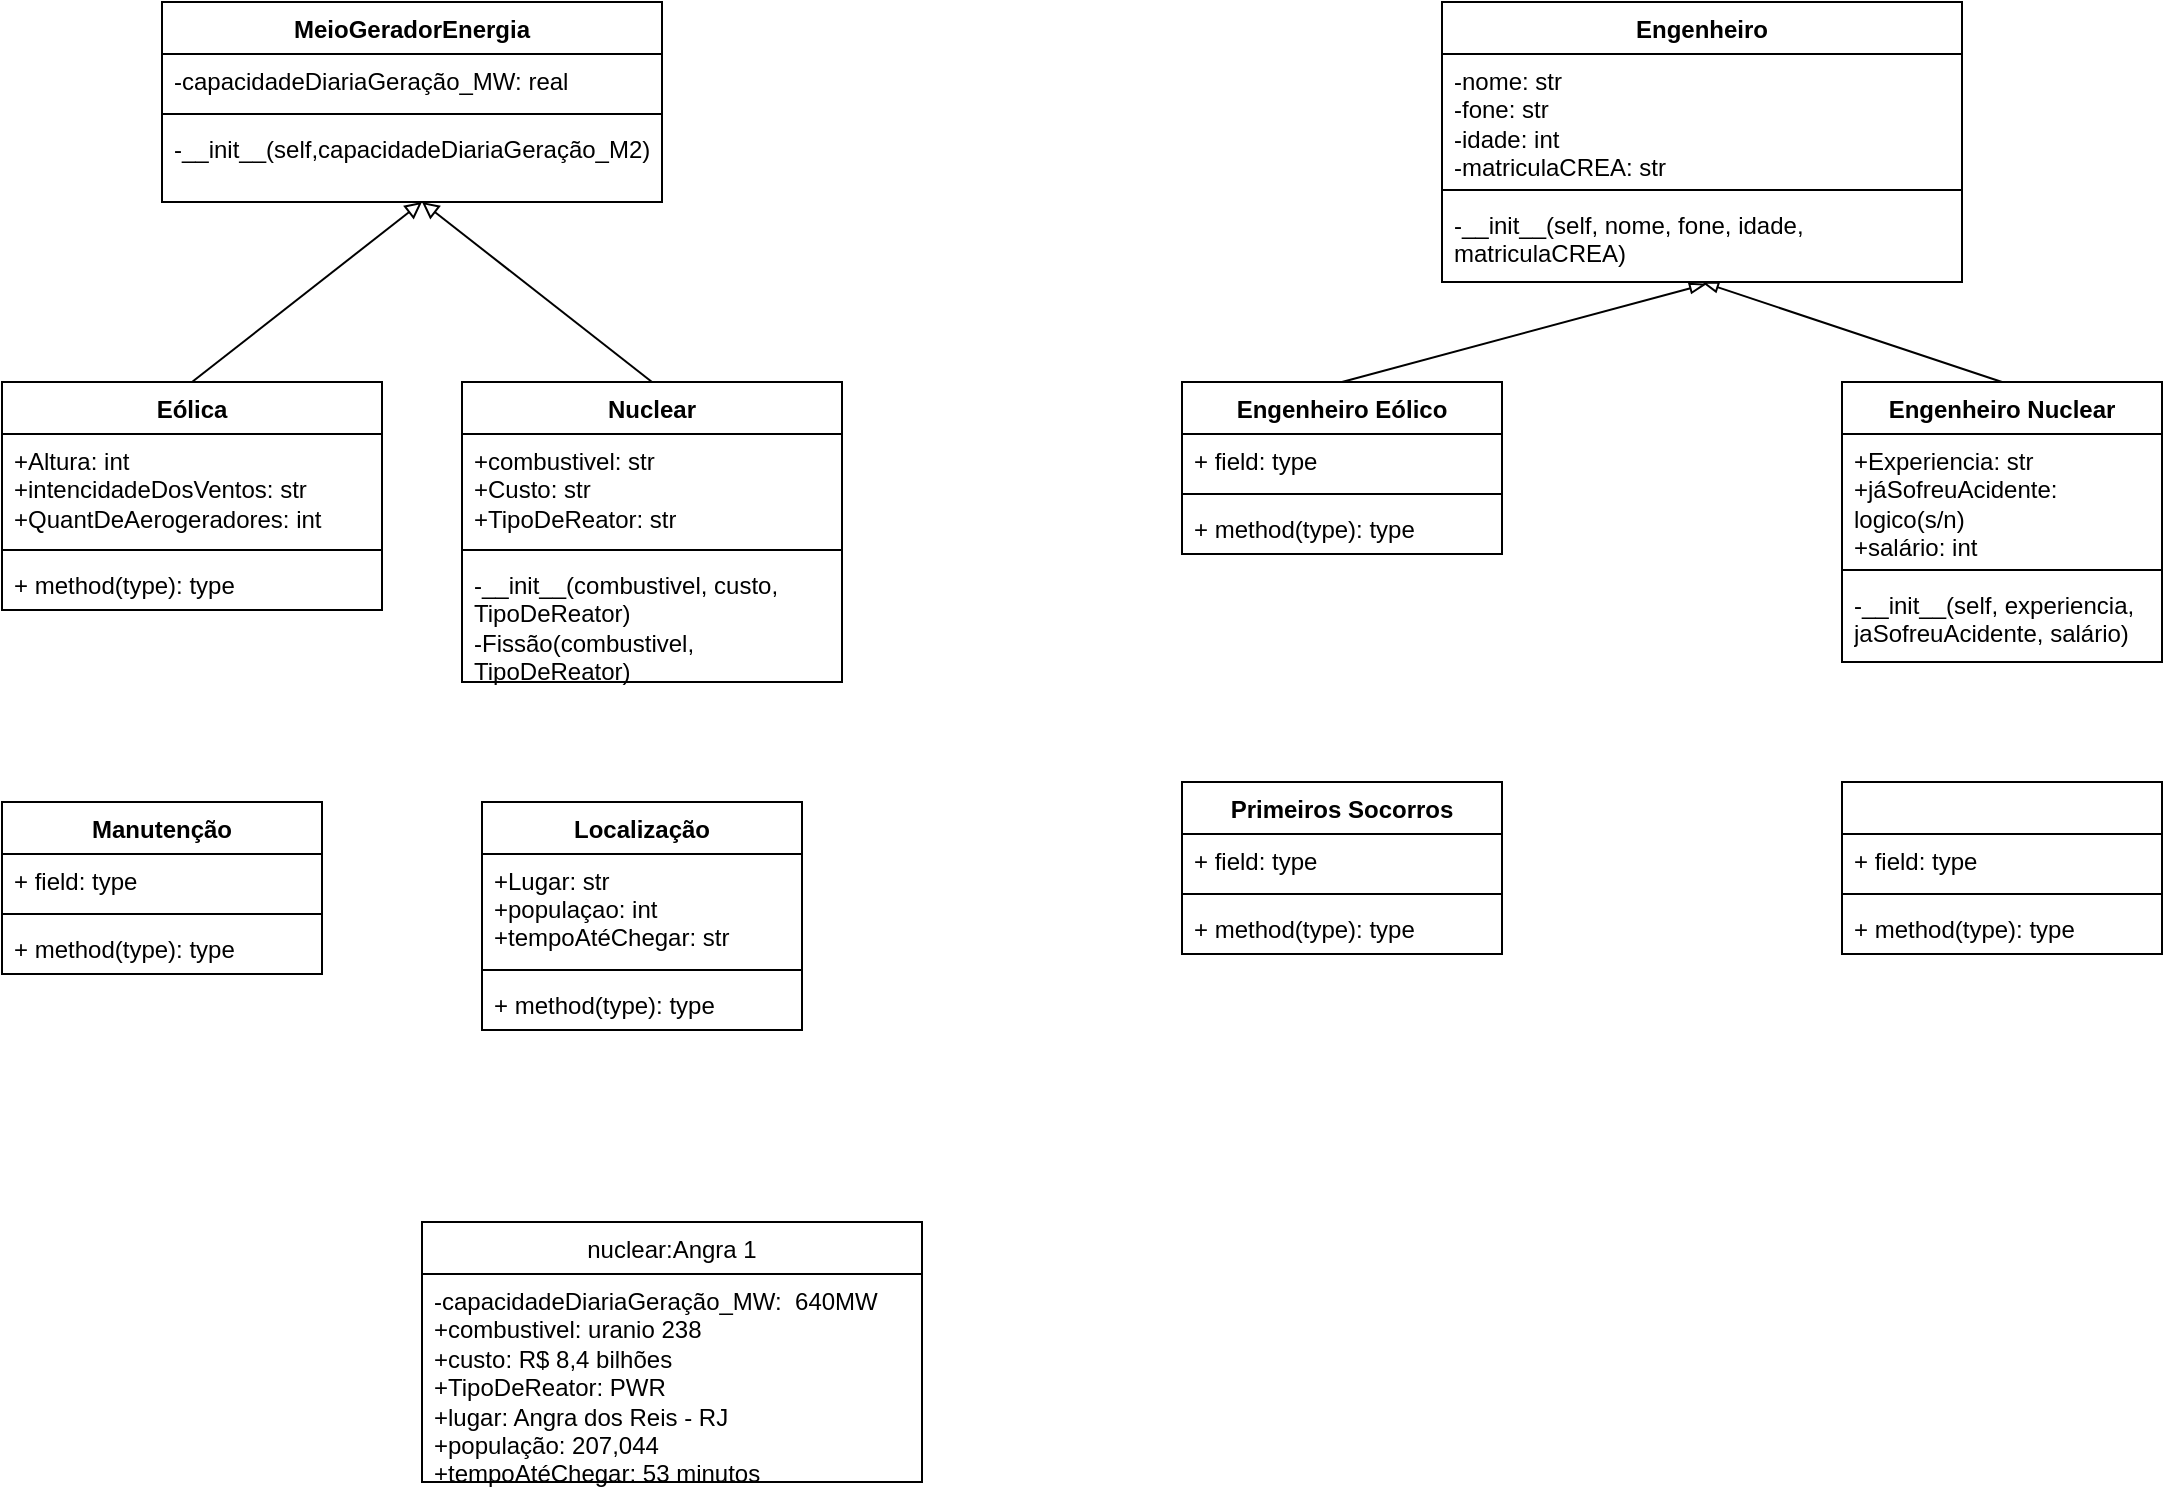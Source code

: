 <mxfile version="14.5.8" type="github">
  <diagram id="MnMrtY8RmelI457AY4ro" name="Page-1">
    <mxGraphModel dx="1344" dy="834" grid="1" gridSize="10" guides="1" tooltips="1" connect="1" arrows="1" fold="1" page="1" pageScale="1" pageWidth="1169" pageHeight="1654" math="0" shadow="0">
      <root>
        <mxCell id="0" />
        <mxCell id="1" parent="0" />
        <mxCell id="54jiBdXzfVd83Tt1kh9Z-1" value="MeioGeradorEnergia" style="swimlane;fontStyle=1;align=center;verticalAlign=top;childLayout=stackLayout;horizontal=1;startSize=26;horizontalStack=0;resizeParent=1;resizeParentMax=0;resizeLast=0;collapsible=1;marginBottom=0;" parent="1" vertex="1">
          <mxGeometry x="140" y="60" width="250" height="100" as="geometry" />
        </mxCell>
        <mxCell id="54jiBdXzfVd83Tt1kh9Z-2" value="-capacidadeDiariaGeração_MW: real" style="text;strokeColor=none;fillColor=none;align=left;verticalAlign=top;spacingLeft=4;spacingRight=4;overflow=hidden;rotatable=0;points=[[0,0.5],[1,0.5]];portConstraint=eastwest;whiteSpace=wrap;" parent="54jiBdXzfVd83Tt1kh9Z-1" vertex="1">
          <mxGeometry y="26" width="250" height="26" as="geometry" />
        </mxCell>
        <mxCell id="54jiBdXzfVd83Tt1kh9Z-3" value="" style="line;strokeWidth=1;fillColor=none;align=left;verticalAlign=middle;spacingTop=-1;spacingLeft=3;spacingRight=3;rotatable=0;labelPosition=right;points=[];portConstraint=eastwest;" parent="54jiBdXzfVd83Tt1kh9Z-1" vertex="1">
          <mxGeometry y="52" width="250" height="8" as="geometry" />
        </mxCell>
        <mxCell id="54jiBdXzfVd83Tt1kh9Z-4" value="-__init__(self,capacidadeDiariaGeração_M2)" style="text;strokeColor=none;fillColor=none;align=left;verticalAlign=top;spacingLeft=4;spacingRight=4;overflow=hidden;rotatable=0;points=[[0,0.5],[1,0.5]];portConstraint=eastwest;whiteSpace=wrap;" parent="54jiBdXzfVd83Tt1kh9Z-1" vertex="1">
          <mxGeometry y="60" width="250" height="40" as="geometry" />
        </mxCell>
        <mxCell id="54jiBdXzfVd83Tt1kh9Z-5" value="Engenheiro" style="swimlane;fontStyle=1;align=center;verticalAlign=top;childLayout=stackLayout;horizontal=1;startSize=26;horizontalStack=0;resizeParent=1;resizeParentMax=0;resizeLast=0;collapsible=1;marginBottom=0;" parent="1" vertex="1">
          <mxGeometry x="780" y="60" width="260" height="140" as="geometry" />
        </mxCell>
        <mxCell id="54jiBdXzfVd83Tt1kh9Z-6" value="-nome: str&#xa;-fone: str&#xa;-idade: int&#xa;-matriculaCREA: str" style="text;strokeColor=none;fillColor=none;align=left;verticalAlign=top;spacingLeft=4;spacingRight=4;overflow=hidden;rotatable=0;points=[[0,0.5],[1,0.5]];portConstraint=eastwest;whiteSpace=wrap;" parent="54jiBdXzfVd83Tt1kh9Z-5" vertex="1">
          <mxGeometry y="26" width="260" height="64" as="geometry" />
        </mxCell>
        <mxCell id="54jiBdXzfVd83Tt1kh9Z-7" value="" style="line;strokeWidth=1;fillColor=none;align=left;verticalAlign=middle;spacingTop=-1;spacingLeft=3;spacingRight=3;rotatable=0;labelPosition=right;points=[];portConstraint=eastwest;" parent="54jiBdXzfVd83Tt1kh9Z-5" vertex="1">
          <mxGeometry y="90" width="260" height="8" as="geometry" />
        </mxCell>
        <mxCell id="54jiBdXzfVd83Tt1kh9Z-8" value="-__init__(self, nome, fone, idade, matriculaCREA)" style="text;strokeColor=none;fillColor=none;align=left;verticalAlign=top;spacingLeft=4;spacingRight=4;overflow=hidden;rotatable=0;points=[[0,0.5],[1,0.5]];portConstraint=eastwest;whiteSpace=wrap;" parent="54jiBdXzfVd83Tt1kh9Z-5" vertex="1">
          <mxGeometry y="98" width="260" height="42" as="geometry" />
        </mxCell>
        <mxCell id="54jiBdXzfVd83Tt1kh9Z-19" style="rounded=0;orthogonalLoop=1;jettySize=auto;html=1;exitX=0.5;exitY=0;exitDx=0;exitDy=0;endArrow=block;endFill=0;" parent="1" source="54jiBdXzfVd83Tt1kh9Z-9" edge="1">
          <mxGeometry relative="1" as="geometry">
            <mxPoint x="270" y="160" as="targetPoint" />
          </mxGeometry>
        </mxCell>
        <mxCell id="54jiBdXzfVd83Tt1kh9Z-9" value="Eólica" style="swimlane;fontStyle=1;align=center;verticalAlign=top;childLayout=stackLayout;horizontal=1;startSize=26;horizontalStack=0;resizeParent=1;resizeParentMax=0;resizeLast=0;collapsible=1;marginBottom=0;" parent="1" vertex="1">
          <mxGeometry x="60" y="250" width="190" height="114" as="geometry" />
        </mxCell>
        <mxCell id="54jiBdXzfVd83Tt1kh9Z-10" value="+Altura: int&#xa;+intencidadeDosVentos: str&#xa;+QuantDeAerogeradores: int" style="text;strokeColor=none;fillColor=none;align=left;verticalAlign=top;spacingLeft=4;spacingRight=4;overflow=hidden;rotatable=0;points=[[0,0.5],[1,0.5]];portConstraint=eastwest;whiteSpace=wrap;" parent="54jiBdXzfVd83Tt1kh9Z-9" vertex="1">
          <mxGeometry y="26" width="190" height="54" as="geometry" />
        </mxCell>
        <mxCell id="54jiBdXzfVd83Tt1kh9Z-11" value="" style="line;strokeWidth=1;fillColor=none;align=left;verticalAlign=middle;spacingTop=-1;spacingLeft=3;spacingRight=3;rotatable=0;labelPosition=right;points=[];portConstraint=eastwest;" parent="54jiBdXzfVd83Tt1kh9Z-9" vertex="1">
          <mxGeometry y="80" width="190" height="8" as="geometry" />
        </mxCell>
        <mxCell id="54jiBdXzfVd83Tt1kh9Z-12" value="+ method(type): type" style="text;strokeColor=none;fillColor=none;align=left;verticalAlign=top;spacingLeft=4;spacingRight=4;overflow=hidden;rotatable=0;points=[[0,0.5],[1,0.5]];portConstraint=eastwest;whiteSpace=wrap;" parent="54jiBdXzfVd83Tt1kh9Z-9" vertex="1">
          <mxGeometry y="88" width="190" height="26" as="geometry" />
        </mxCell>
        <mxCell id="54jiBdXzfVd83Tt1kh9Z-18" style="rounded=0;orthogonalLoop=1;jettySize=auto;html=1;exitX=0.5;exitY=0;exitDx=0;exitDy=0;entryX=0.52;entryY=1;entryDx=0;entryDy=0;entryPerimeter=0;endArrow=block;endFill=0;" parent="1" source="54jiBdXzfVd83Tt1kh9Z-13" target="54jiBdXzfVd83Tt1kh9Z-4" edge="1">
          <mxGeometry relative="1" as="geometry" />
        </mxCell>
        <mxCell id="54jiBdXzfVd83Tt1kh9Z-13" value="Nuclear&#xa;" style="swimlane;fontStyle=1;align=center;verticalAlign=top;childLayout=stackLayout;horizontal=1;startSize=26;horizontalStack=0;resizeParent=1;resizeParentMax=0;resizeLast=0;collapsible=1;marginBottom=0;" parent="1" vertex="1">
          <mxGeometry x="290" y="250" width="190" height="150" as="geometry" />
        </mxCell>
        <mxCell id="54jiBdXzfVd83Tt1kh9Z-14" value="+combustivel: str&#xa;+Custo: str&#xa;+TipoDeReator: str" style="text;strokeColor=none;fillColor=none;align=left;verticalAlign=top;spacingLeft=4;spacingRight=4;overflow=hidden;rotatable=0;points=[[0,0.5],[1,0.5]];portConstraint=eastwest;whiteSpace=wrap;" parent="54jiBdXzfVd83Tt1kh9Z-13" vertex="1">
          <mxGeometry y="26" width="190" height="54" as="geometry" />
        </mxCell>
        <mxCell id="54jiBdXzfVd83Tt1kh9Z-15" value="" style="line;strokeWidth=1;fillColor=none;align=left;verticalAlign=middle;spacingTop=-1;spacingLeft=3;spacingRight=3;rotatable=0;labelPosition=right;points=[];portConstraint=eastwest;" parent="54jiBdXzfVd83Tt1kh9Z-13" vertex="1">
          <mxGeometry y="80" width="190" height="8" as="geometry" />
        </mxCell>
        <mxCell id="54jiBdXzfVd83Tt1kh9Z-16" value="-__init__(combustivel, custo, TipoDeReator)&#xa;-Fissão(combustivel, TipoDeReator)" style="text;strokeColor=none;fillColor=none;align=left;verticalAlign=top;spacingLeft=4;spacingRight=4;overflow=hidden;rotatable=0;points=[[0,0.5],[1,0.5]];portConstraint=eastwest;whiteSpace=wrap;" parent="54jiBdXzfVd83Tt1kh9Z-13" vertex="1">
          <mxGeometry y="88" width="190" height="62" as="geometry" />
        </mxCell>
        <mxCell id="2a_u3-2WIpwdomfECygh-14" style="rounded=0;orthogonalLoop=1;jettySize=auto;html=1;exitX=0.5;exitY=0;exitDx=0;exitDy=0;entryX=0.508;entryY=1.024;entryDx=0;entryDy=0;entryPerimeter=0;endArrow=blockThin;endFill=0;" edge="1" parent="1" source="2a_u3-2WIpwdomfECygh-6" target="54jiBdXzfVd83Tt1kh9Z-8">
          <mxGeometry relative="1" as="geometry" />
        </mxCell>
        <mxCell id="2a_u3-2WIpwdomfECygh-6" value="Engenheiro Eólico" style="swimlane;fontStyle=1;align=center;verticalAlign=top;childLayout=stackLayout;horizontal=1;startSize=26;horizontalStack=0;resizeParent=1;resizeParentMax=0;resizeLast=0;collapsible=1;marginBottom=0;" vertex="1" parent="1">
          <mxGeometry x="650" y="250" width="160" height="86" as="geometry" />
        </mxCell>
        <mxCell id="2a_u3-2WIpwdomfECygh-7" value="+ field: type" style="text;strokeColor=none;fillColor=none;align=left;verticalAlign=top;spacingLeft=4;spacingRight=4;overflow=hidden;rotatable=0;points=[[0,0.5],[1,0.5]];portConstraint=eastwest;" vertex="1" parent="2a_u3-2WIpwdomfECygh-6">
          <mxGeometry y="26" width="160" height="26" as="geometry" />
        </mxCell>
        <mxCell id="2a_u3-2WIpwdomfECygh-8" value="" style="line;strokeWidth=1;fillColor=none;align=left;verticalAlign=middle;spacingTop=-1;spacingLeft=3;spacingRight=3;rotatable=0;labelPosition=right;points=[];portConstraint=eastwest;" vertex="1" parent="2a_u3-2WIpwdomfECygh-6">
          <mxGeometry y="52" width="160" height="8" as="geometry" />
        </mxCell>
        <mxCell id="2a_u3-2WIpwdomfECygh-9" value="+ method(type): type" style="text;strokeColor=none;fillColor=none;align=left;verticalAlign=top;spacingLeft=4;spacingRight=4;overflow=hidden;rotatable=0;points=[[0,0.5],[1,0.5]];portConstraint=eastwest;" vertex="1" parent="2a_u3-2WIpwdomfECygh-6">
          <mxGeometry y="60" width="160" height="26" as="geometry" />
        </mxCell>
        <mxCell id="2a_u3-2WIpwdomfECygh-16" style="edgeStyle=none;rounded=0;orthogonalLoop=1;jettySize=auto;html=1;exitX=0.5;exitY=0;exitDx=0;exitDy=0;endArrow=blockThin;endFill=0;" edge="1" parent="1" source="2a_u3-2WIpwdomfECygh-10">
          <mxGeometry relative="1" as="geometry">
            <mxPoint x="910" y="200" as="targetPoint" />
          </mxGeometry>
        </mxCell>
        <mxCell id="2a_u3-2WIpwdomfECygh-10" value="Engenheiro Nuclear" style="swimlane;fontStyle=1;align=center;verticalAlign=top;childLayout=stackLayout;horizontal=1;startSize=26;horizontalStack=0;resizeParent=1;resizeParentMax=0;resizeLast=0;collapsible=1;marginBottom=0;" vertex="1" parent="1">
          <mxGeometry x="980" y="250" width="160" height="140" as="geometry" />
        </mxCell>
        <mxCell id="2a_u3-2WIpwdomfECygh-11" value="+Experiencia: str&#xa;+jáSofreuAcidente: logico(s/n)&#xa;+salário: int&#xa;" style="text;strokeColor=none;fillColor=none;align=left;verticalAlign=top;spacingLeft=4;spacingRight=4;overflow=hidden;rotatable=0;points=[[0,0.5],[1,0.5]];portConstraint=eastwest;whiteSpace=wrap;" vertex="1" parent="2a_u3-2WIpwdomfECygh-10">
          <mxGeometry y="26" width="160" height="64" as="geometry" />
        </mxCell>
        <mxCell id="2a_u3-2WIpwdomfECygh-12" value="" style="line;strokeWidth=1;fillColor=none;align=left;verticalAlign=middle;spacingTop=-1;spacingLeft=3;spacingRight=3;rotatable=0;labelPosition=right;points=[];portConstraint=eastwest;" vertex="1" parent="2a_u3-2WIpwdomfECygh-10">
          <mxGeometry y="90" width="160" height="8" as="geometry" />
        </mxCell>
        <mxCell id="2a_u3-2WIpwdomfECygh-13" value="-__init__(self, experiencia, jaSofreuAcidente, salário)" style="text;strokeColor=none;fillColor=none;align=left;verticalAlign=top;spacingLeft=4;spacingRight=4;overflow=hidden;rotatable=0;points=[[0,0.5],[1,0.5]];portConstraint=eastwest;whiteSpace=wrap;" vertex="1" parent="2a_u3-2WIpwdomfECygh-10">
          <mxGeometry y="98" width="160" height="42" as="geometry" />
        </mxCell>
        <mxCell id="2a_u3-2WIpwdomfECygh-17" value="Localização" style="swimlane;fontStyle=1;align=center;verticalAlign=top;childLayout=stackLayout;horizontal=1;startSize=26;horizontalStack=0;resizeParent=1;resizeParentMax=0;resizeLast=0;collapsible=1;marginBottom=0;" vertex="1" parent="1">
          <mxGeometry x="300" y="460" width="160" height="114" as="geometry" />
        </mxCell>
        <mxCell id="2a_u3-2WIpwdomfECygh-18" value="+Lugar: str&#xa;+populaçao: int&#xa;+tempoAtéChegar: str" style="text;strokeColor=none;fillColor=none;align=left;verticalAlign=top;spacingLeft=4;spacingRight=4;overflow=hidden;rotatable=0;points=[[0,0.5],[1,0.5]];portConstraint=eastwest;" vertex="1" parent="2a_u3-2WIpwdomfECygh-17">
          <mxGeometry y="26" width="160" height="54" as="geometry" />
        </mxCell>
        <mxCell id="2a_u3-2WIpwdomfECygh-19" value="" style="line;strokeWidth=1;fillColor=none;align=left;verticalAlign=middle;spacingTop=-1;spacingLeft=3;spacingRight=3;rotatable=0;labelPosition=right;points=[];portConstraint=eastwest;" vertex="1" parent="2a_u3-2WIpwdomfECygh-17">
          <mxGeometry y="80" width="160" height="8" as="geometry" />
        </mxCell>
        <mxCell id="2a_u3-2WIpwdomfECygh-20" value="+ method(type): type" style="text;strokeColor=none;fillColor=none;align=left;verticalAlign=top;spacingLeft=4;spacingRight=4;overflow=hidden;rotatable=0;points=[[0,0.5],[1,0.5]];portConstraint=eastwest;" vertex="1" parent="2a_u3-2WIpwdomfECygh-17">
          <mxGeometry y="88" width="160" height="26" as="geometry" />
        </mxCell>
        <mxCell id="2a_u3-2WIpwdomfECygh-21" value="Manutenção" style="swimlane;fontStyle=1;align=center;verticalAlign=top;childLayout=stackLayout;horizontal=1;startSize=26;horizontalStack=0;resizeParent=1;resizeParentMax=0;resizeLast=0;collapsible=1;marginBottom=0;" vertex="1" parent="1">
          <mxGeometry x="60" y="460" width="160" height="86" as="geometry" />
        </mxCell>
        <mxCell id="2a_u3-2WIpwdomfECygh-22" value="+ field: type" style="text;strokeColor=none;fillColor=none;align=left;verticalAlign=top;spacingLeft=4;spacingRight=4;overflow=hidden;rotatable=0;points=[[0,0.5],[1,0.5]];portConstraint=eastwest;" vertex="1" parent="2a_u3-2WIpwdomfECygh-21">
          <mxGeometry y="26" width="160" height="26" as="geometry" />
        </mxCell>
        <mxCell id="2a_u3-2WIpwdomfECygh-23" value="" style="line;strokeWidth=1;fillColor=none;align=left;verticalAlign=middle;spacingTop=-1;spacingLeft=3;spacingRight=3;rotatable=0;labelPosition=right;points=[];portConstraint=eastwest;" vertex="1" parent="2a_u3-2WIpwdomfECygh-21">
          <mxGeometry y="52" width="160" height="8" as="geometry" />
        </mxCell>
        <mxCell id="2a_u3-2WIpwdomfECygh-24" value="+ method(type): type" style="text;strokeColor=none;fillColor=none;align=left;verticalAlign=top;spacingLeft=4;spacingRight=4;overflow=hidden;rotatable=0;points=[[0,0.5],[1,0.5]];portConstraint=eastwest;" vertex="1" parent="2a_u3-2WIpwdomfECygh-21">
          <mxGeometry y="60" width="160" height="26" as="geometry" />
        </mxCell>
        <mxCell id="2a_u3-2WIpwdomfECygh-25" value="Primeiros Socorros" style="swimlane;fontStyle=1;align=center;verticalAlign=top;childLayout=stackLayout;horizontal=1;startSize=26;horizontalStack=0;resizeParent=1;resizeParentMax=0;resizeLast=0;collapsible=1;marginBottom=0;" vertex="1" parent="1">
          <mxGeometry x="650" y="450" width="160" height="86" as="geometry" />
        </mxCell>
        <mxCell id="2a_u3-2WIpwdomfECygh-26" value="+ field: type" style="text;strokeColor=none;fillColor=none;align=left;verticalAlign=top;spacingLeft=4;spacingRight=4;overflow=hidden;rotatable=0;points=[[0,0.5],[1,0.5]];portConstraint=eastwest;" vertex="1" parent="2a_u3-2WIpwdomfECygh-25">
          <mxGeometry y="26" width="160" height="26" as="geometry" />
        </mxCell>
        <mxCell id="2a_u3-2WIpwdomfECygh-27" value="" style="line;strokeWidth=1;fillColor=none;align=left;verticalAlign=middle;spacingTop=-1;spacingLeft=3;spacingRight=3;rotatable=0;labelPosition=right;points=[];portConstraint=eastwest;" vertex="1" parent="2a_u3-2WIpwdomfECygh-25">
          <mxGeometry y="52" width="160" height="8" as="geometry" />
        </mxCell>
        <mxCell id="2a_u3-2WIpwdomfECygh-28" value="+ method(type): type" style="text;strokeColor=none;fillColor=none;align=left;verticalAlign=top;spacingLeft=4;spacingRight=4;overflow=hidden;rotatable=0;points=[[0,0.5],[1,0.5]];portConstraint=eastwest;" vertex="1" parent="2a_u3-2WIpwdomfECygh-25">
          <mxGeometry y="60" width="160" height="26" as="geometry" />
        </mxCell>
        <mxCell id="2a_u3-2WIpwdomfECygh-29" value="" style="swimlane;fontStyle=1;align=center;verticalAlign=top;childLayout=stackLayout;horizontal=1;startSize=26;horizontalStack=0;resizeParent=1;resizeParentMax=0;resizeLast=0;collapsible=1;marginBottom=0;" vertex="1" parent="1">
          <mxGeometry x="980" y="450" width="160" height="86" as="geometry" />
        </mxCell>
        <mxCell id="2a_u3-2WIpwdomfECygh-30" value="+ field: type" style="text;strokeColor=none;fillColor=none;align=left;verticalAlign=top;spacingLeft=4;spacingRight=4;overflow=hidden;rotatable=0;points=[[0,0.5],[1,0.5]];portConstraint=eastwest;" vertex="1" parent="2a_u3-2WIpwdomfECygh-29">
          <mxGeometry y="26" width="160" height="26" as="geometry" />
        </mxCell>
        <mxCell id="2a_u3-2WIpwdomfECygh-31" value="" style="line;strokeWidth=1;fillColor=none;align=left;verticalAlign=middle;spacingTop=-1;spacingLeft=3;spacingRight=3;rotatable=0;labelPosition=right;points=[];portConstraint=eastwest;" vertex="1" parent="2a_u3-2WIpwdomfECygh-29">
          <mxGeometry y="52" width="160" height="8" as="geometry" />
        </mxCell>
        <mxCell id="2a_u3-2WIpwdomfECygh-32" value="+ method(type): type" style="text;strokeColor=none;fillColor=none;align=left;verticalAlign=top;spacingLeft=4;spacingRight=4;overflow=hidden;rotatable=0;points=[[0,0.5],[1,0.5]];portConstraint=eastwest;" vertex="1" parent="2a_u3-2WIpwdomfECygh-29">
          <mxGeometry y="60" width="160" height="26" as="geometry" />
        </mxCell>
        <mxCell id="2a_u3-2WIpwdomfECygh-33" value="nuclear:Angra 1" style="swimlane;fontStyle=0;childLayout=stackLayout;horizontal=1;startSize=26;fillColor=none;horizontalStack=0;resizeParent=1;resizeParentMax=0;resizeLast=0;collapsible=1;marginBottom=0;" vertex="1" parent="1">
          <mxGeometry x="270" y="670" width="250" height="130" as="geometry" />
        </mxCell>
        <mxCell id="2a_u3-2WIpwdomfECygh-34" value="-capacidadeDiariaGeração_MW:  640MW&#xa;+combustivel: uranio 238&#xa;+custo: R$ 8,4 bilhões&#xa;+TipoDeReator: PWR&#xa;+lugar: Angra dos Reis - RJ&#xa;+população: 207,044&#xa;+tempoAtéChegar: 53 minutos" style="text;strokeColor=none;fillColor=none;align=left;verticalAlign=top;spacingLeft=4;spacingRight=4;overflow=hidden;rotatable=0;points=[[0,0.5],[1,0.5]];portConstraint=eastwest;whiteSpace=wrap;" vertex="1" parent="2a_u3-2WIpwdomfECygh-33">
          <mxGeometry y="26" width="250" height="104" as="geometry" />
        </mxCell>
      </root>
    </mxGraphModel>
  </diagram>
</mxfile>
